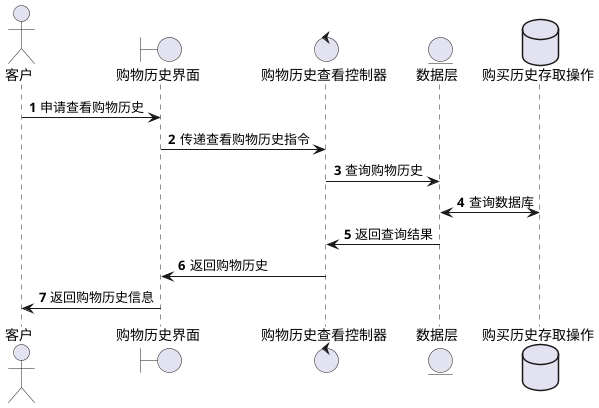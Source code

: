 @startuml
'https://plantuml.com/sequence-diagram

autonumber

actor 客户 as user
boundary 购物历史界面 as inout
control 购物历史查看控制器 as ctrl
entity 数据层 as dao
database 购买历史存取操作 as db

user -> inout : 申请查看购物历史
inout -> ctrl : 传递查看购物历史指令

ctrl -> dao : 查询购物历史
dao <-> db : 查询数据库
dao -> ctrl : 返回查询结果

ctrl -> inout : 返回购物历史
inout -> user : 返回购物历史信息

@enduml